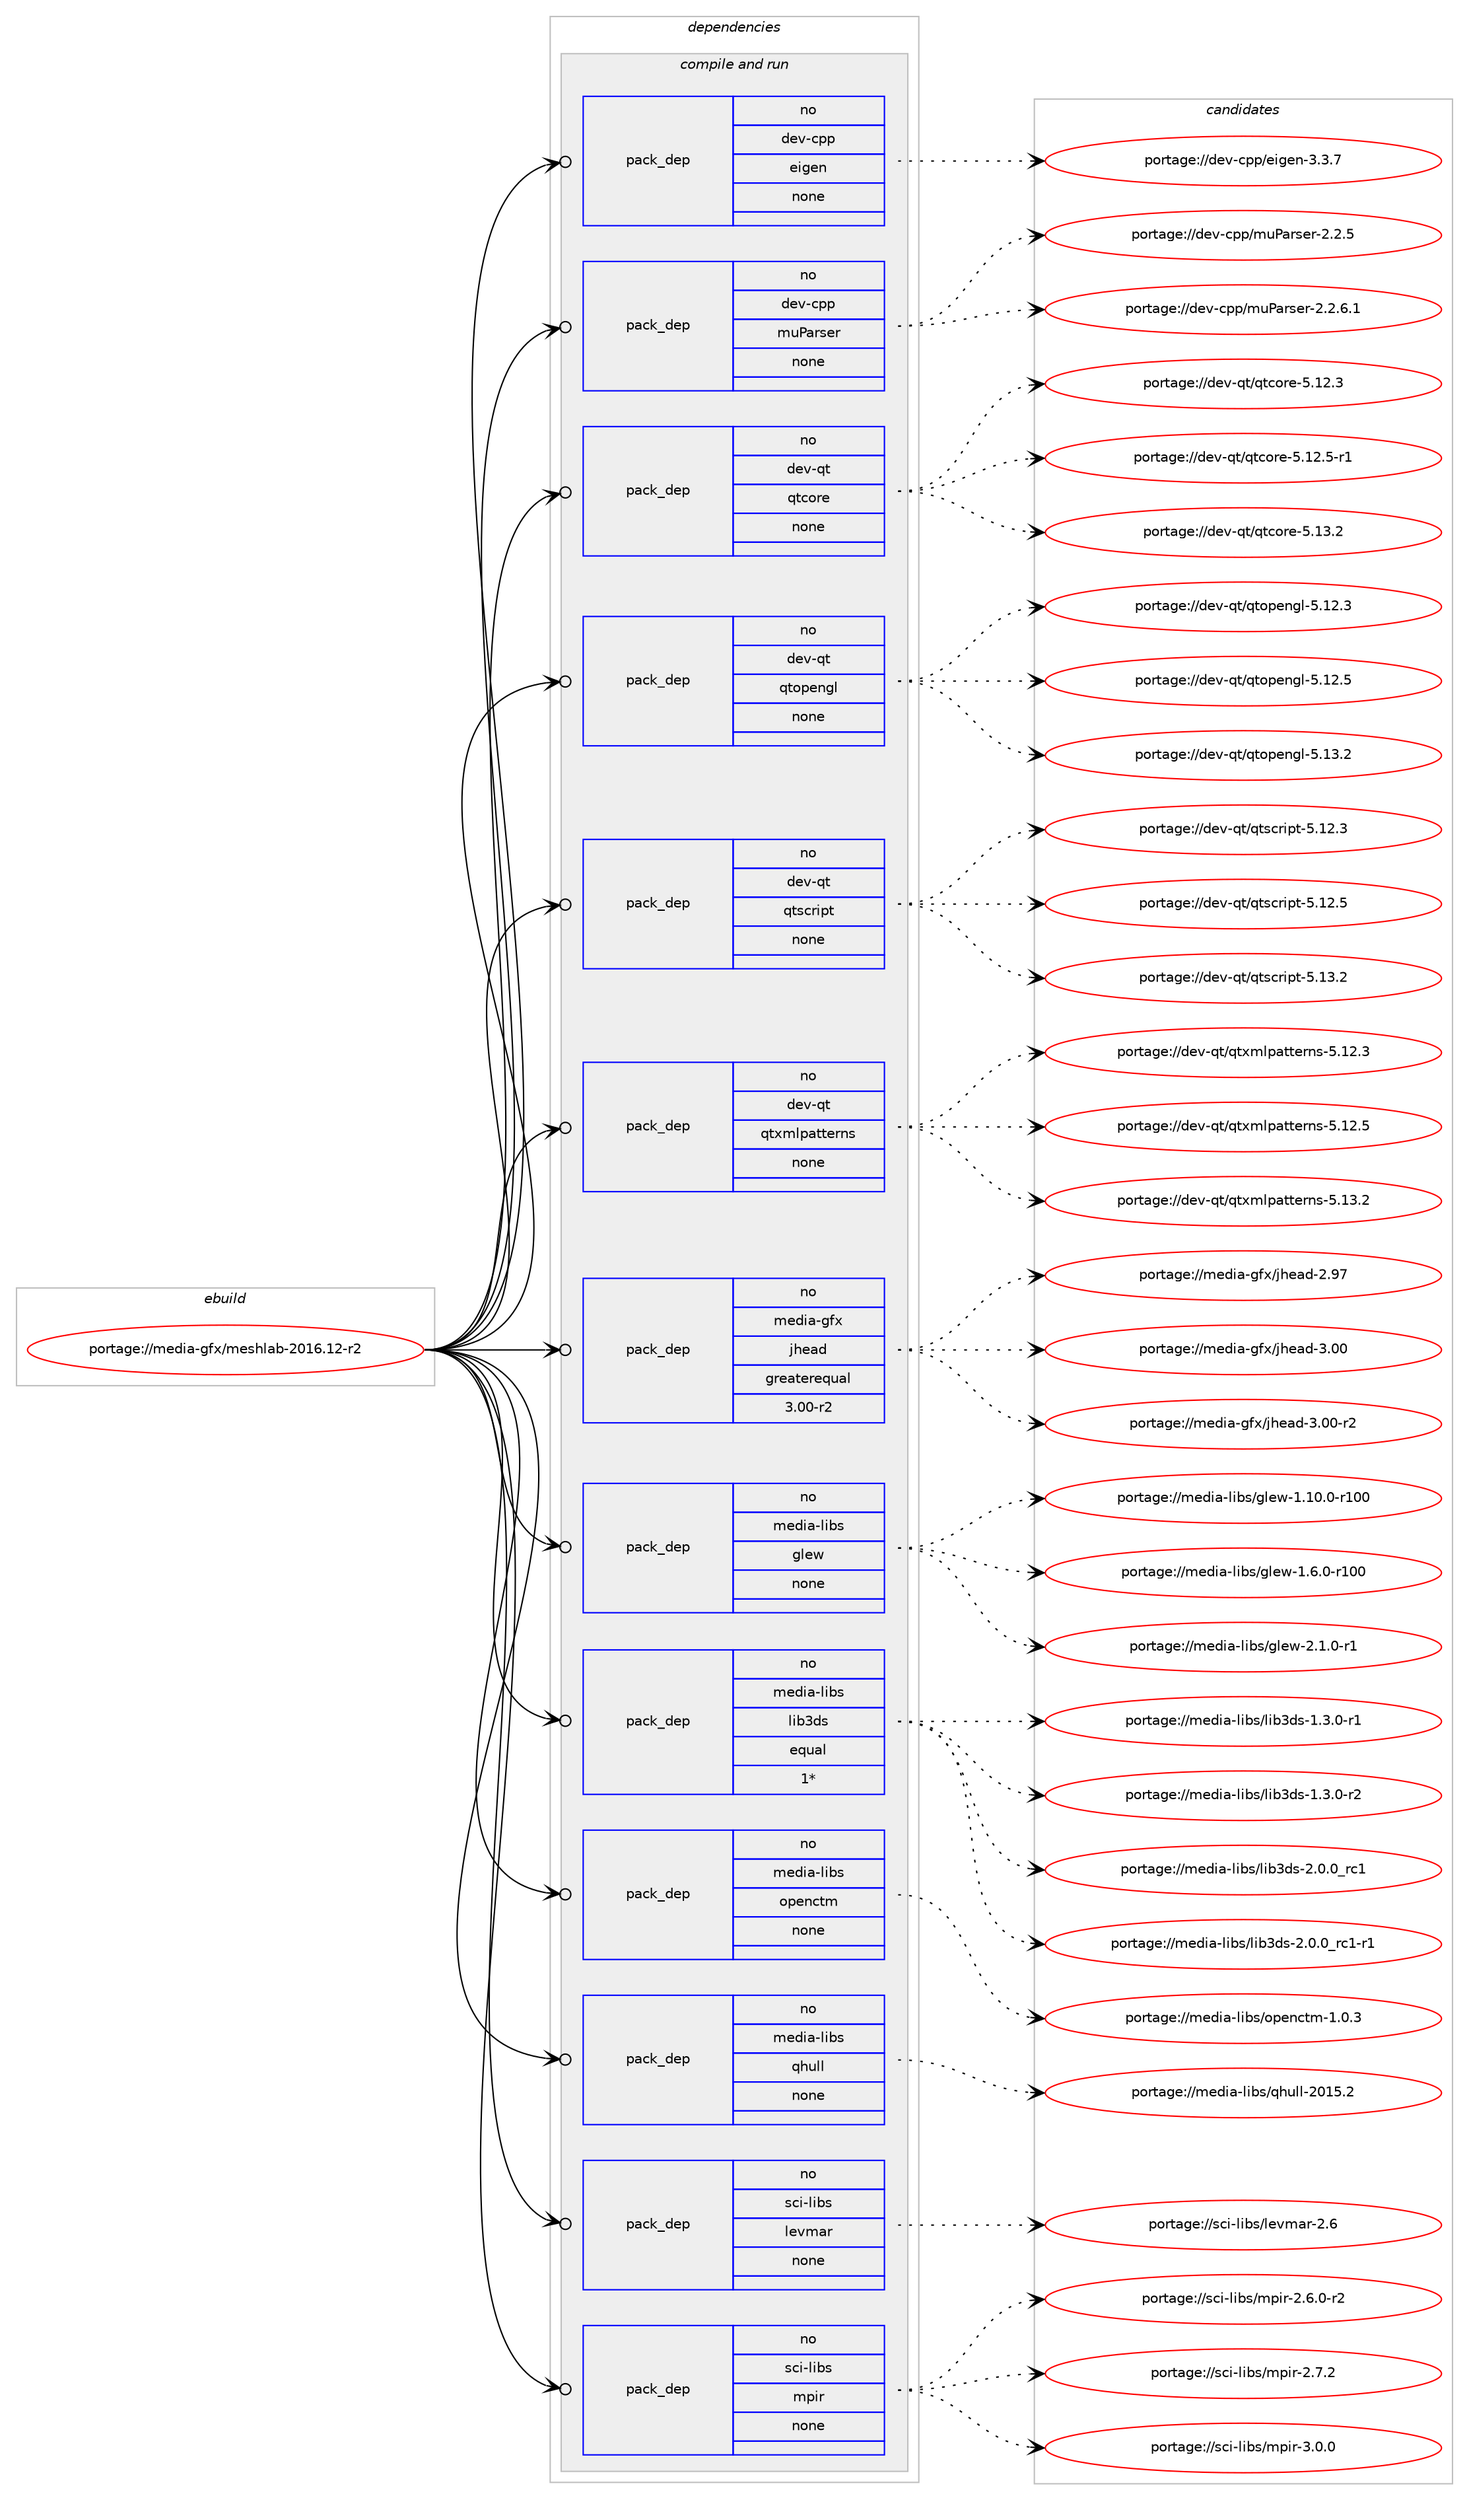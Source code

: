 digraph prolog {

# *************
# Graph options
# *************

newrank=true;
concentrate=true;
compound=true;
graph [rankdir=LR,fontname=Helvetica,fontsize=10,ranksep=1.5];#, ranksep=2.5, nodesep=0.2];
edge  [arrowhead=vee];
node  [fontname=Helvetica,fontsize=10];

# **********
# The ebuild
# **********

subgraph cluster_leftcol {
color=gray;
rank=same;
label=<<i>ebuild</i>>;
id [label="portage://media-gfx/meshlab-2016.12-r2", color=red, width=4, href="../media-gfx/meshlab-2016.12-r2.svg"];
}

# ****************
# The dependencies
# ****************

subgraph cluster_midcol {
color=gray;
label=<<i>dependencies</i>>;
subgraph cluster_compile {
fillcolor="#eeeeee";
style=filled;
label=<<i>compile</i>>;
}
subgraph cluster_compileandrun {
fillcolor="#eeeeee";
style=filled;
label=<<i>compile and run</i>>;
subgraph pack231443 {
dependency315384 [label=<<TABLE BORDER="0" CELLBORDER="1" CELLSPACING="0" CELLPADDING="4" WIDTH="220"><TR><TD ROWSPAN="6" CELLPADDING="30">pack_dep</TD></TR><TR><TD WIDTH="110">no</TD></TR><TR><TD>dev-cpp</TD></TR><TR><TD>eigen</TD></TR><TR><TD>none</TD></TR><TR><TD></TD></TR></TABLE>>, shape=none, color=blue];
}
id:e -> dependency315384:w [weight=20,style="solid",arrowhead="odotvee"];
subgraph pack231444 {
dependency315385 [label=<<TABLE BORDER="0" CELLBORDER="1" CELLSPACING="0" CELLPADDING="4" WIDTH="220"><TR><TD ROWSPAN="6" CELLPADDING="30">pack_dep</TD></TR><TR><TD WIDTH="110">no</TD></TR><TR><TD>dev-cpp</TD></TR><TR><TD>muParser</TD></TR><TR><TD>none</TD></TR><TR><TD></TD></TR></TABLE>>, shape=none, color=blue];
}
id:e -> dependency315385:w [weight=20,style="solid",arrowhead="odotvee"];
subgraph pack231445 {
dependency315386 [label=<<TABLE BORDER="0" CELLBORDER="1" CELLSPACING="0" CELLPADDING="4" WIDTH="220"><TR><TD ROWSPAN="6" CELLPADDING="30">pack_dep</TD></TR><TR><TD WIDTH="110">no</TD></TR><TR><TD>dev-qt</TD></TR><TR><TD>qtcore</TD></TR><TR><TD>none</TD></TR><TR><TD></TD></TR></TABLE>>, shape=none, color=blue];
}
id:e -> dependency315386:w [weight=20,style="solid",arrowhead="odotvee"];
subgraph pack231446 {
dependency315387 [label=<<TABLE BORDER="0" CELLBORDER="1" CELLSPACING="0" CELLPADDING="4" WIDTH="220"><TR><TD ROWSPAN="6" CELLPADDING="30">pack_dep</TD></TR><TR><TD WIDTH="110">no</TD></TR><TR><TD>dev-qt</TD></TR><TR><TD>qtopengl</TD></TR><TR><TD>none</TD></TR><TR><TD></TD></TR></TABLE>>, shape=none, color=blue];
}
id:e -> dependency315387:w [weight=20,style="solid",arrowhead="odotvee"];
subgraph pack231447 {
dependency315388 [label=<<TABLE BORDER="0" CELLBORDER="1" CELLSPACING="0" CELLPADDING="4" WIDTH="220"><TR><TD ROWSPAN="6" CELLPADDING="30">pack_dep</TD></TR><TR><TD WIDTH="110">no</TD></TR><TR><TD>dev-qt</TD></TR><TR><TD>qtscript</TD></TR><TR><TD>none</TD></TR><TR><TD></TD></TR></TABLE>>, shape=none, color=blue];
}
id:e -> dependency315388:w [weight=20,style="solid",arrowhead="odotvee"];
subgraph pack231448 {
dependency315389 [label=<<TABLE BORDER="0" CELLBORDER="1" CELLSPACING="0" CELLPADDING="4" WIDTH="220"><TR><TD ROWSPAN="6" CELLPADDING="30">pack_dep</TD></TR><TR><TD WIDTH="110">no</TD></TR><TR><TD>dev-qt</TD></TR><TR><TD>qtxmlpatterns</TD></TR><TR><TD>none</TD></TR><TR><TD></TD></TR></TABLE>>, shape=none, color=blue];
}
id:e -> dependency315389:w [weight=20,style="solid",arrowhead="odotvee"];
subgraph pack231449 {
dependency315390 [label=<<TABLE BORDER="0" CELLBORDER="1" CELLSPACING="0" CELLPADDING="4" WIDTH="220"><TR><TD ROWSPAN="6" CELLPADDING="30">pack_dep</TD></TR><TR><TD WIDTH="110">no</TD></TR><TR><TD>media-gfx</TD></TR><TR><TD>jhead</TD></TR><TR><TD>greaterequal</TD></TR><TR><TD>3.00-r2</TD></TR></TABLE>>, shape=none, color=blue];
}
id:e -> dependency315390:w [weight=20,style="solid",arrowhead="odotvee"];
subgraph pack231450 {
dependency315391 [label=<<TABLE BORDER="0" CELLBORDER="1" CELLSPACING="0" CELLPADDING="4" WIDTH="220"><TR><TD ROWSPAN="6" CELLPADDING="30">pack_dep</TD></TR><TR><TD WIDTH="110">no</TD></TR><TR><TD>media-libs</TD></TR><TR><TD>glew</TD></TR><TR><TD>none</TD></TR><TR><TD></TD></TR></TABLE>>, shape=none, color=blue];
}
id:e -> dependency315391:w [weight=20,style="solid",arrowhead="odotvee"];
subgraph pack231451 {
dependency315392 [label=<<TABLE BORDER="0" CELLBORDER="1" CELLSPACING="0" CELLPADDING="4" WIDTH="220"><TR><TD ROWSPAN="6" CELLPADDING="30">pack_dep</TD></TR><TR><TD WIDTH="110">no</TD></TR><TR><TD>media-libs</TD></TR><TR><TD>lib3ds</TD></TR><TR><TD>equal</TD></TR><TR><TD>1*</TD></TR></TABLE>>, shape=none, color=blue];
}
id:e -> dependency315392:w [weight=20,style="solid",arrowhead="odotvee"];
subgraph pack231452 {
dependency315393 [label=<<TABLE BORDER="0" CELLBORDER="1" CELLSPACING="0" CELLPADDING="4" WIDTH="220"><TR><TD ROWSPAN="6" CELLPADDING="30">pack_dep</TD></TR><TR><TD WIDTH="110">no</TD></TR><TR><TD>media-libs</TD></TR><TR><TD>openctm</TD></TR><TR><TD>none</TD></TR><TR><TD></TD></TR></TABLE>>, shape=none, color=blue];
}
id:e -> dependency315393:w [weight=20,style="solid",arrowhead="odotvee"];
subgraph pack231453 {
dependency315394 [label=<<TABLE BORDER="0" CELLBORDER="1" CELLSPACING="0" CELLPADDING="4" WIDTH="220"><TR><TD ROWSPAN="6" CELLPADDING="30">pack_dep</TD></TR><TR><TD WIDTH="110">no</TD></TR><TR><TD>media-libs</TD></TR><TR><TD>qhull</TD></TR><TR><TD>none</TD></TR><TR><TD></TD></TR></TABLE>>, shape=none, color=blue];
}
id:e -> dependency315394:w [weight=20,style="solid",arrowhead="odotvee"];
subgraph pack231454 {
dependency315395 [label=<<TABLE BORDER="0" CELLBORDER="1" CELLSPACING="0" CELLPADDING="4" WIDTH="220"><TR><TD ROWSPAN="6" CELLPADDING="30">pack_dep</TD></TR><TR><TD WIDTH="110">no</TD></TR><TR><TD>sci-libs</TD></TR><TR><TD>levmar</TD></TR><TR><TD>none</TD></TR><TR><TD></TD></TR></TABLE>>, shape=none, color=blue];
}
id:e -> dependency315395:w [weight=20,style="solid",arrowhead="odotvee"];
subgraph pack231455 {
dependency315396 [label=<<TABLE BORDER="0" CELLBORDER="1" CELLSPACING="0" CELLPADDING="4" WIDTH="220"><TR><TD ROWSPAN="6" CELLPADDING="30">pack_dep</TD></TR><TR><TD WIDTH="110">no</TD></TR><TR><TD>sci-libs</TD></TR><TR><TD>mpir</TD></TR><TR><TD>none</TD></TR><TR><TD></TD></TR></TABLE>>, shape=none, color=blue];
}
id:e -> dependency315396:w [weight=20,style="solid",arrowhead="odotvee"];
}
subgraph cluster_run {
fillcolor="#eeeeee";
style=filled;
label=<<i>run</i>>;
}
}

# **************
# The candidates
# **************

subgraph cluster_choices {
rank=same;
color=gray;
label=<<i>candidates</i>>;

subgraph choice231443 {
color=black;
nodesep=1;
choiceportage100101118459911211247101105103101110455146514655 [label="portage://dev-cpp/eigen-3.3.7", color=red, width=4,href="../dev-cpp/eigen-3.3.7.svg"];
dependency315384:e -> choiceportage100101118459911211247101105103101110455146514655:w [style=dotted,weight="100"];
}
subgraph choice231444 {
color=black;
nodesep=1;
choiceportage1001011184599112112471091178097114115101114455046504653 [label="portage://dev-cpp/muParser-2.2.5", color=red, width=4,href="../dev-cpp/muParser-2.2.5.svg"];
choiceportage10010111845991121124710911780971141151011144550465046544649 [label="portage://dev-cpp/muParser-2.2.6.1", color=red, width=4,href="../dev-cpp/muParser-2.2.6.1.svg"];
dependency315385:e -> choiceportage1001011184599112112471091178097114115101114455046504653:w [style=dotted,weight="100"];
dependency315385:e -> choiceportage10010111845991121124710911780971141151011144550465046544649:w [style=dotted,weight="100"];
}
subgraph choice231445 {
color=black;
nodesep=1;
choiceportage10010111845113116471131169911111410145534649504651 [label="portage://dev-qt/qtcore-5.12.3", color=red, width=4,href="../dev-qt/qtcore-5.12.3.svg"];
choiceportage100101118451131164711311699111114101455346495046534511449 [label="portage://dev-qt/qtcore-5.12.5-r1", color=red, width=4,href="../dev-qt/qtcore-5.12.5-r1.svg"];
choiceportage10010111845113116471131169911111410145534649514650 [label="portage://dev-qt/qtcore-5.13.2", color=red, width=4,href="../dev-qt/qtcore-5.13.2.svg"];
dependency315386:e -> choiceportage10010111845113116471131169911111410145534649504651:w [style=dotted,weight="100"];
dependency315386:e -> choiceportage100101118451131164711311699111114101455346495046534511449:w [style=dotted,weight="100"];
dependency315386:e -> choiceportage10010111845113116471131169911111410145534649514650:w [style=dotted,weight="100"];
}
subgraph choice231446 {
color=black;
nodesep=1;
choiceportage100101118451131164711311611111210111010310845534649504651 [label="portage://dev-qt/qtopengl-5.12.3", color=red, width=4,href="../dev-qt/qtopengl-5.12.3.svg"];
choiceportage100101118451131164711311611111210111010310845534649504653 [label="portage://dev-qt/qtopengl-5.12.5", color=red, width=4,href="../dev-qt/qtopengl-5.12.5.svg"];
choiceportage100101118451131164711311611111210111010310845534649514650 [label="portage://dev-qt/qtopengl-5.13.2", color=red, width=4,href="../dev-qt/qtopengl-5.13.2.svg"];
dependency315387:e -> choiceportage100101118451131164711311611111210111010310845534649504651:w [style=dotted,weight="100"];
dependency315387:e -> choiceportage100101118451131164711311611111210111010310845534649504653:w [style=dotted,weight="100"];
dependency315387:e -> choiceportage100101118451131164711311611111210111010310845534649514650:w [style=dotted,weight="100"];
}
subgraph choice231447 {
color=black;
nodesep=1;
choiceportage10010111845113116471131161159911410511211645534649504651 [label="portage://dev-qt/qtscript-5.12.3", color=red, width=4,href="../dev-qt/qtscript-5.12.3.svg"];
choiceportage10010111845113116471131161159911410511211645534649504653 [label="portage://dev-qt/qtscript-5.12.5", color=red, width=4,href="../dev-qt/qtscript-5.12.5.svg"];
choiceportage10010111845113116471131161159911410511211645534649514650 [label="portage://dev-qt/qtscript-5.13.2", color=red, width=4,href="../dev-qt/qtscript-5.13.2.svg"];
dependency315388:e -> choiceportage10010111845113116471131161159911410511211645534649504651:w [style=dotted,weight="100"];
dependency315388:e -> choiceportage10010111845113116471131161159911410511211645534649504653:w [style=dotted,weight="100"];
dependency315388:e -> choiceportage10010111845113116471131161159911410511211645534649514650:w [style=dotted,weight="100"];
}
subgraph choice231448 {
color=black;
nodesep=1;
choiceportage10010111845113116471131161201091081129711611610111411011545534649504651 [label="portage://dev-qt/qtxmlpatterns-5.12.3", color=red, width=4,href="../dev-qt/qtxmlpatterns-5.12.3.svg"];
choiceportage10010111845113116471131161201091081129711611610111411011545534649504653 [label="portage://dev-qt/qtxmlpatterns-5.12.5", color=red, width=4,href="../dev-qt/qtxmlpatterns-5.12.5.svg"];
choiceportage10010111845113116471131161201091081129711611610111411011545534649514650 [label="portage://dev-qt/qtxmlpatterns-5.13.2", color=red, width=4,href="../dev-qt/qtxmlpatterns-5.13.2.svg"];
dependency315389:e -> choiceportage10010111845113116471131161201091081129711611610111411011545534649504651:w [style=dotted,weight="100"];
dependency315389:e -> choiceportage10010111845113116471131161201091081129711611610111411011545534649504653:w [style=dotted,weight="100"];
dependency315389:e -> choiceportage10010111845113116471131161201091081129711611610111411011545534649514650:w [style=dotted,weight="100"];
}
subgraph choice231449 {
color=black;
nodesep=1;
choiceportage109101100105974510310212047106104101971004550465755 [label="portage://media-gfx/jhead-2.97", color=red, width=4,href="../media-gfx/jhead-2.97.svg"];
choiceportage109101100105974510310212047106104101971004551464848 [label="portage://media-gfx/jhead-3.00", color=red, width=4,href="../media-gfx/jhead-3.00.svg"];
choiceportage1091011001059745103102120471061041019710045514648484511450 [label="portage://media-gfx/jhead-3.00-r2", color=red, width=4,href="../media-gfx/jhead-3.00-r2.svg"];
dependency315390:e -> choiceportage109101100105974510310212047106104101971004550465755:w [style=dotted,weight="100"];
dependency315390:e -> choiceportage109101100105974510310212047106104101971004551464848:w [style=dotted,weight="100"];
dependency315390:e -> choiceportage1091011001059745103102120471061041019710045514648484511450:w [style=dotted,weight="100"];
}
subgraph choice231450 {
color=black;
nodesep=1;
choiceportage109101100105974510810598115471031081011194549464948464845114494848 [label="portage://media-libs/glew-1.10.0-r100", color=red, width=4,href="../media-libs/glew-1.10.0-r100.svg"];
choiceportage1091011001059745108105981154710310810111945494654464845114494848 [label="portage://media-libs/glew-1.6.0-r100", color=red, width=4,href="../media-libs/glew-1.6.0-r100.svg"];
choiceportage109101100105974510810598115471031081011194550464946484511449 [label="portage://media-libs/glew-2.1.0-r1", color=red, width=4,href="../media-libs/glew-2.1.0-r1.svg"];
dependency315391:e -> choiceportage109101100105974510810598115471031081011194549464948464845114494848:w [style=dotted,weight="100"];
dependency315391:e -> choiceportage1091011001059745108105981154710310810111945494654464845114494848:w [style=dotted,weight="100"];
dependency315391:e -> choiceportage109101100105974510810598115471031081011194550464946484511449:w [style=dotted,weight="100"];
}
subgraph choice231451 {
color=black;
nodesep=1;
choiceportage1091011001059745108105981154710810598511001154549465146484511449 [label="portage://media-libs/lib3ds-1.3.0-r1", color=red, width=4,href="../media-libs/lib3ds-1.3.0-r1.svg"];
choiceportage1091011001059745108105981154710810598511001154549465146484511450 [label="portage://media-libs/lib3ds-1.3.0-r2", color=red, width=4,href="../media-libs/lib3ds-1.3.0-r2.svg"];
choiceportage109101100105974510810598115471081059851100115455046484648951149949 [label="portage://media-libs/lib3ds-2.0.0_rc1", color=red, width=4,href="../media-libs/lib3ds-2.0.0_rc1.svg"];
choiceportage1091011001059745108105981154710810598511001154550464846489511499494511449 [label="portage://media-libs/lib3ds-2.0.0_rc1-r1", color=red, width=4,href="../media-libs/lib3ds-2.0.0_rc1-r1.svg"];
dependency315392:e -> choiceportage1091011001059745108105981154710810598511001154549465146484511449:w [style=dotted,weight="100"];
dependency315392:e -> choiceportage1091011001059745108105981154710810598511001154549465146484511450:w [style=dotted,weight="100"];
dependency315392:e -> choiceportage109101100105974510810598115471081059851100115455046484648951149949:w [style=dotted,weight="100"];
dependency315392:e -> choiceportage1091011001059745108105981154710810598511001154550464846489511499494511449:w [style=dotted,weight="100"];
}
subgraph choice231452 {
color=black;
nodesep=1;
choiceportage1091011001059745108105981154711111210111099116109454946484651 [label="portage://media-libs/openctm-1.0.3", color=red, width=4,href="../media-libs/openctm-1.0.3.svg"];
dependency315393:e -> choiceportage1091011001059745108105981154711111210111099116109454946484651:w [style=dotted,weight="100"];
}
subgraph choice231453 {
color=black;
nodesep=1;
choiceportage1091011001059745108105981154711310411710810845504849534650 [label="portage://media-libs/qhull-2015.2", color=red, width=4,href="../media-libs/qhull-2015.2.svg"];
dependency315394:e -> choiceportage1091011001059745108105981154711310411710810845504849534650:w [style=dotted,weight="100"];
}
subgraph choice231454 {
color=black;
nodesep=1;
choiceportage115991054510810598115471081011181099711445504654 [label="portage://sci-libs/levmar-2.6", color=red, width=4,href="../sci-libs/levmar-2.6.svg"];
dependency315395:e -> choiceportage115991054510810598115471081011181099711445504654:w [style=dotted,weight="100"];
}
subgraph choice231455 {
color=black;
nodesep=1;
choiceportage115991054510810598115471091121051144550465446484511450 [label="portage://sci-libs/mpir-2.6.0-r2", color=red, width=4,href="../sci-libs/mpir-2.6.0-r2.svg"];
choiceportage11599105451081059811547109112105114455046554650 [label="portage://sci-libs/mpir-2.7.2", color=red, width=4,href="../sci-libs/mpir-2.7.2.svg"];
choiceportage11599105451081059811547109112105114455146484648 [label="portage://sci-libs/mpir-3.0.0", color=red, width=4,href="../sci-libs/mpir-3.0.0.svg"];
dependency315396:e -> choiceportage115991054510810598115471091121051144550465446484511450:w [style=dotted,weight="100"];
dependency315396:e -> choiceportage11599105451081059811547109112105114455046554650:w [style=dotted,weight="100"];
dependency315396:e -> choiceportage11599105451081059811547109112105114455146484648:w [style=dotted,weight="100"];
}
}

}
